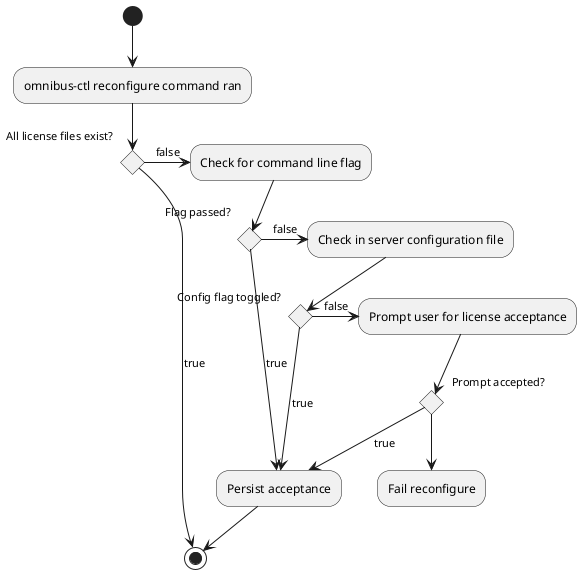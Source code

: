 @startuml "server"
(*) --> "omnibus-ctl reconfigure command ran"

if "All license files exist?" then
  -->[true] (*)
else
  ->[false] "Check for command line flag"
  if "Flag passed?" then
    -->[true] "Persist acceptance"
  else
    ->[false] "Check in server configuration file"
    if "Config flag toggled?" then
      -->[true] "Persist acceptance"
    else
      ->[false] "Prompt user for license acceptance"
      if "Prompt accepted?" then
        -->[true] "Persist acceptance"
      else
        --> "Fail reconfigure"
      endif
    endif
  endif
endif
"Persist acceptance" --> (*)
@enduml
